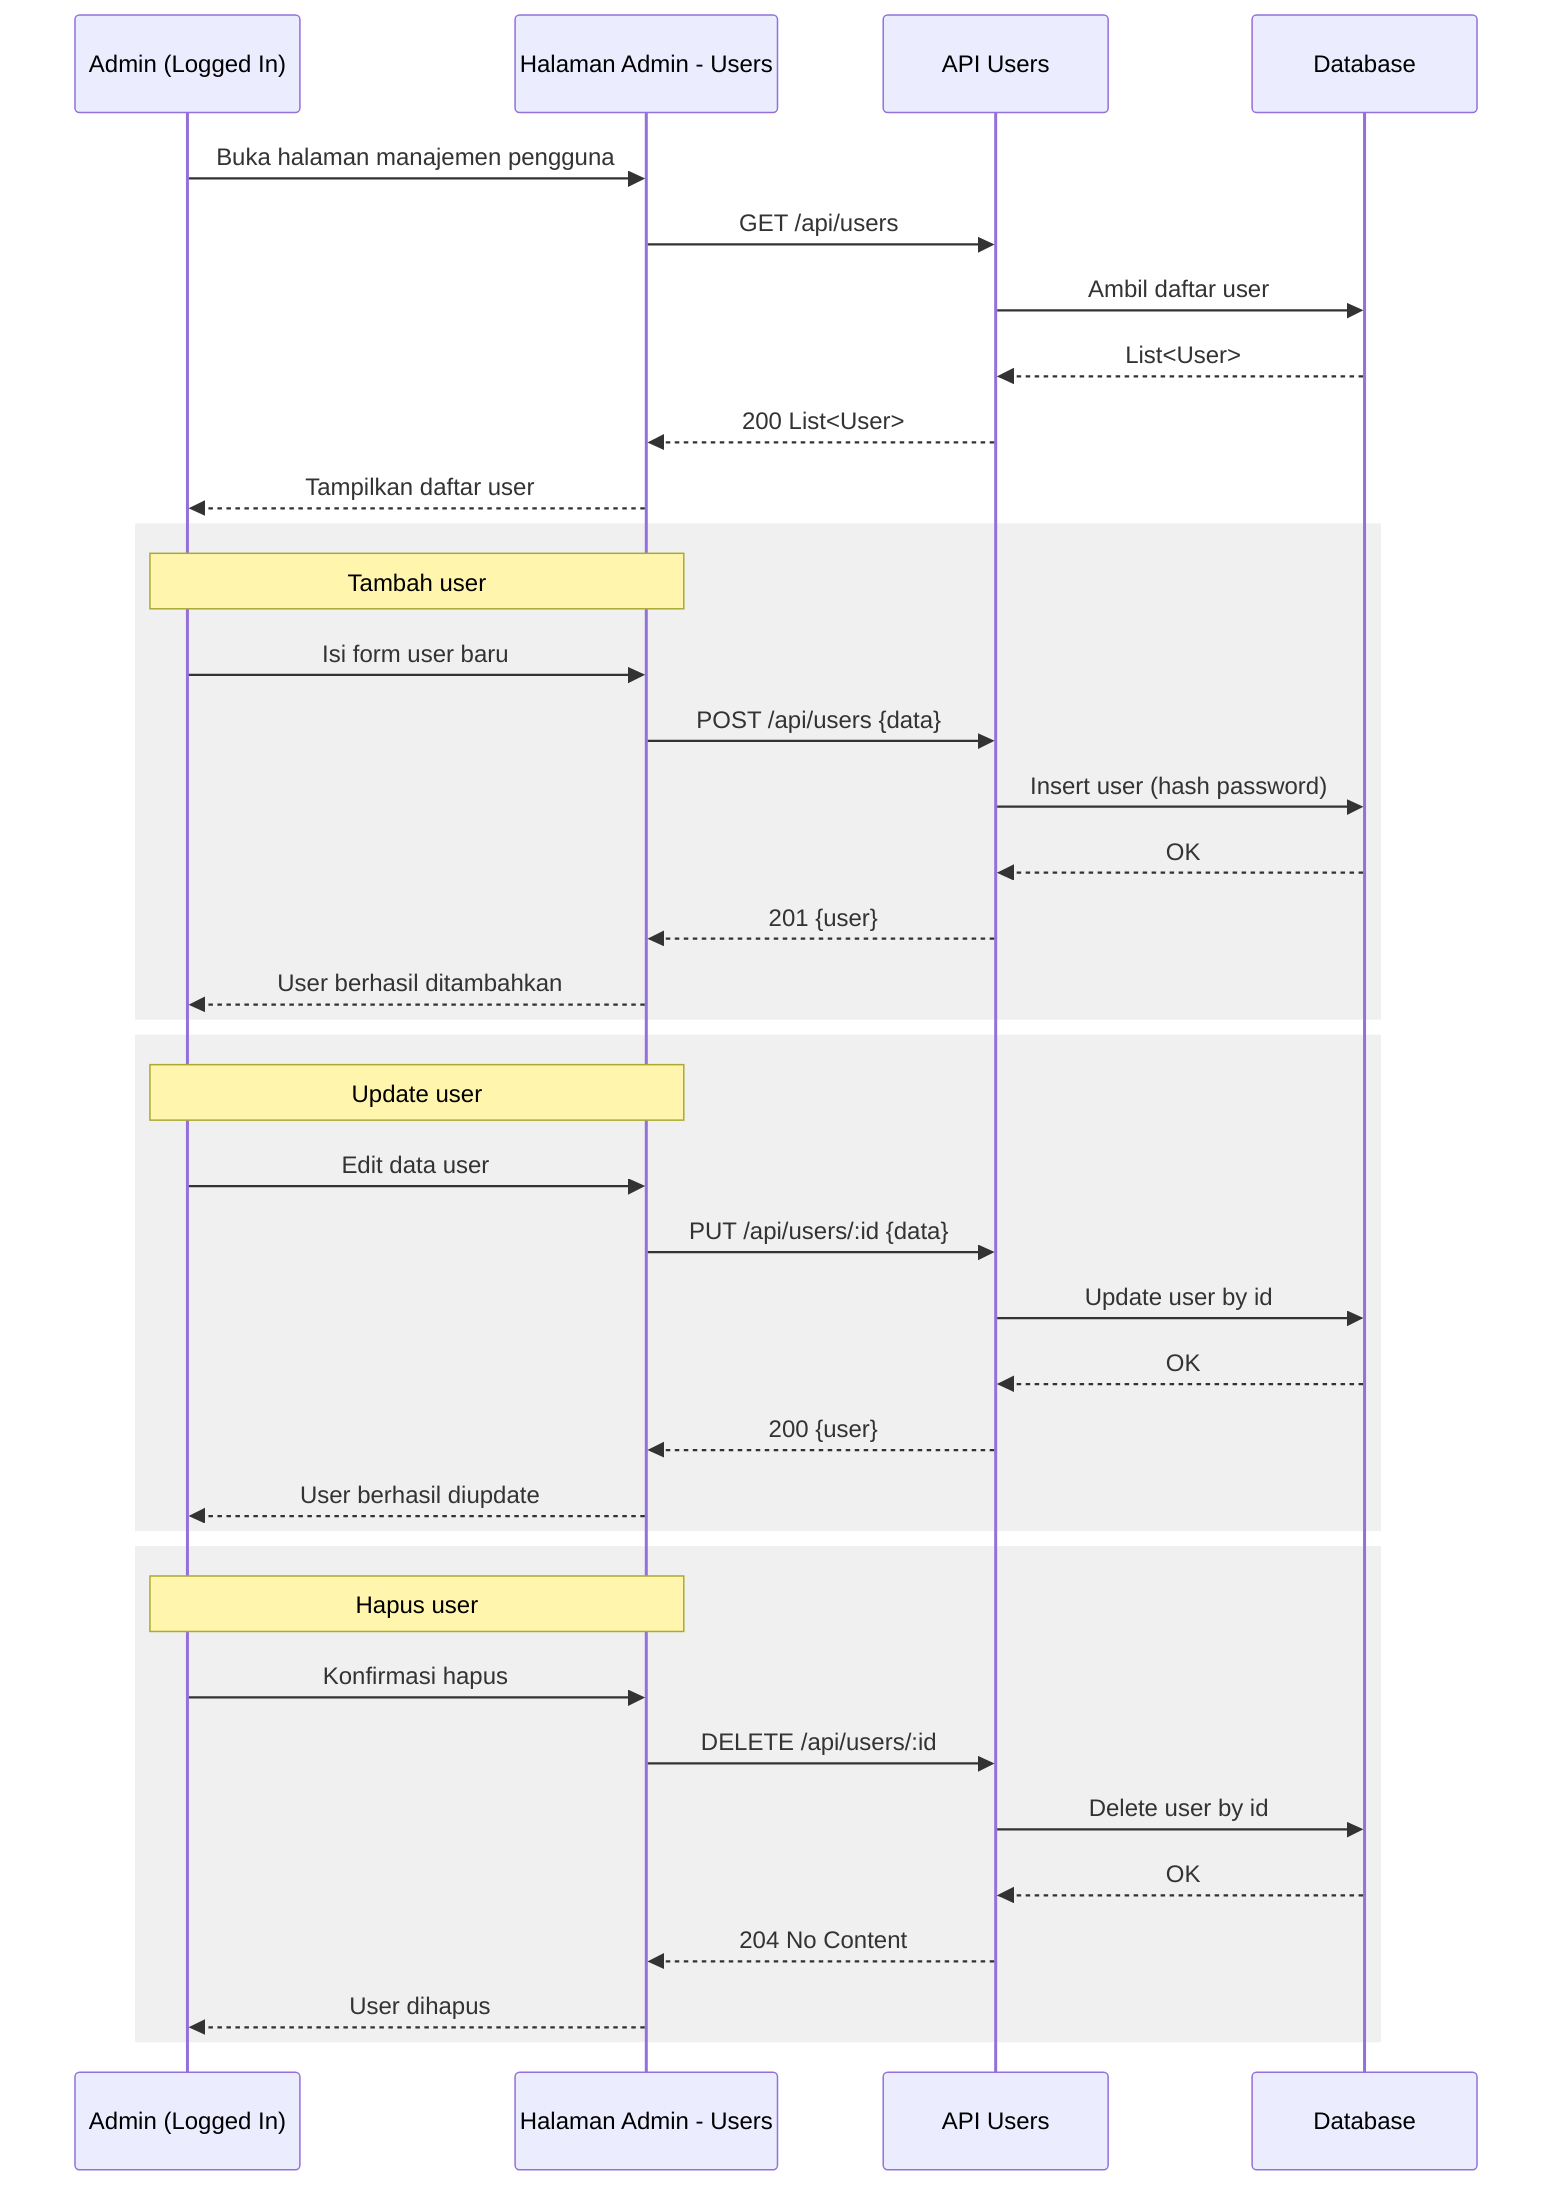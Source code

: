 sequenceDiagram
  participant A as Admin (Logged In)
  participant UI as Halaman Admin - Users
  participant API as API Users
  participant DB as Database

  A->>UI: Buka halaman manajemen pengguna
  UI->>API: GET /api/users
  API->>DB: Ambil daftar user
  DB-->>API: List<User>
  API-->>UI: 200 List<User>
  UI-->>A: Tampilkan daftar user

  rect rgb(240,240,240)
    note over A,UI: Tambah user
    A->>UI: Isi form user baru
    UI->>API: POST /api/users {data}
    API->>DB: Insert user (hash password)
    DB-->>API: OK
    API-->>UI: 201 {user}
    UI-->>A: User berhasil ditambahkan
  end

  rect rgb(240,240,240)
    note over A,UI: Update user
    A->>UI: Edit data user
    UI->>API: PUT /api/users/:id {data}
    API->>DB: Update user by id
    DB-->>API: OK
    API-->>UI: 200 {user}
    UI-->>A: User berhasil diupdate
  end

  rect rgb(240,240,240)
    note over A,UI: Hapus user
    A->>UI: Konfirmasi hapus
    UI->>API: DELETE /api/users/:id
    API->>DB: Delete user by id
    DB-->>API: OK
    API-->>UI: 204 No Content
    UI-->>A: User dihapus
  end